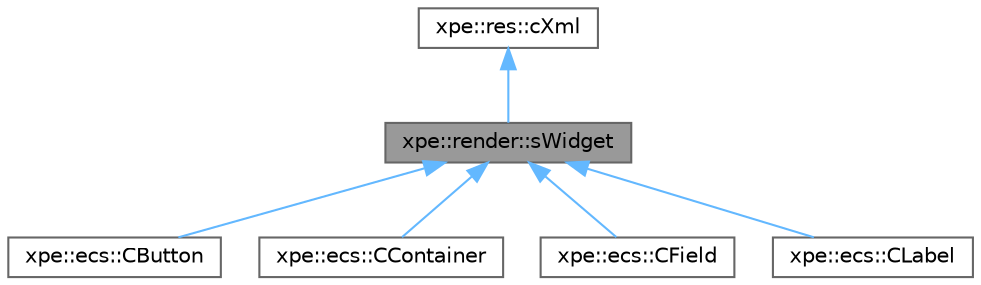 digraph "xpe::render::sWidget"
{
 // LATEX_PDF_SIZE
  bgcolor="transparent";
  edge [fontname=Helvetica,fontsize=10,labelfontname=Helvetica,labelfontsize=10];
  node [fontname=Helvetica,fontsize=10,shape=box,height=0.2,width=0.4];
  Node1 [id="Node000001",label="xpe::render::sWidget",height=0.2,width=0.4,color="gray40", fillcolor="grey60", style="filled", fontcolor="black",tooltip=" "];
  Node2 -> Node1 [id="edge11_Node000001_Node000002",dir="back",color="steelblue1",style="solid",tooltip=" "];
  Node2 [id="Node000002",label="xpe::res::cXml",height=0.2,width=0.4,color="gray40", fillcolor="white", style="filled",URL="$classxpe_1_1res_1_1c_xml.html",tooltip=" "];
  Node1 -> Node3 [id="edge12_Node000001_Node000003",dir="back",color="steelblue1",style="solid",tooltip=" "];
  Node3 [id="Node000003",label="xpe::ecs::CButton",height=0.2,width=0.4,color="gray40", fillcolor="white", style="filled",URL="$structxpe_1_1ecs_1_1_c_button.html",tooltip=" "];
  Node1 -> Node4 [id="edge13_Node000001_Node000004",dir="back",color="steelblue1",style="solid",tooltip=" "];
  Node4 [id="Node000004",label="xpe::ecs::CContainer",height=0.2,width=0.4,color="gray40", fillcolor="white", style="filled",URL="$structxpe_1_1ecs_1_1_c_container.html",tooltip=" "];
  Node1 -> Node5 [id="edge14_Node000001_Node000005",dir="back",color="steelblue1",style="solid",tooltip=" "];
  Node5 [id="Node000005",label="xpe::ecs::CField",height=0.2,width=0.4,color="gray40", fillcolor="white", style="filled",URL="$structxpe_1_1ecs_1_1_c_field.html",tooltip=" "];
  Node1 -> Node6 [id="edge15_Node000001_Node000006",dir="back",color="steelblue1",style="solid",tooltip=" "];
  Node6 [id="Node000006",label="xpe::ecs::CLabel",height=0.2,width=0.4,color="gray40", fillcolor="white", style="filled",URL="$structxpe_1_1ecs_1_1_c_label.html",tooltip=" "];
}
